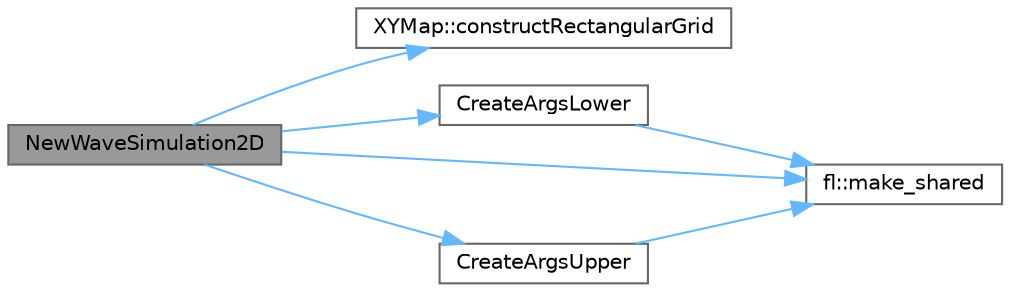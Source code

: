 digraph "NewWaveSimulation2D"
{
 // INTERACTIVE_SVG=YES
 // LATEX_PDF_SIZE
  bgcolor="transparent";
  edge [fontname=Helvetica,fontsize=10,labelfontname=Helvetica,labelfontsize=10];
  node [fontname=Helvetica,fontsize=10,shape=box,height=0.2,width=0.4];
  rankdir="LR";
  Node1 [id="Node000001",label="NewWaveSimulation2D",height=0.2,width=0.4,color="gray40", fillcolor="grey60", style="filled", fontcolor="black",tooltip=" "];
  Node1 -> Node2 [id="edge1_Node000001_Node000002",color="steelblue1",style="solid",tooltip=" "];
  Node2 [id="Node000002",label="XYMap::constructRectangularGrid",height=0.2,width=0.4,color="grey40", fillcolor="white", style="filled",URL="$d7/de6/class_x_y_map_a6faeccfa39121c788943e3dc1ae6507c.html#a6faeccfa39121c788943e3dc1ae6507c",tooltip=" "];
  Node1 -> Node3 [id="edge2_Node000001_Node000003",color="steelblue1",style="solid",tooltip=" "];
  Node3 [id="Node000003",label="CreateArgsLower",height=0.2,width=0.4,color="grey40", fillcolor="white", style="filled",URL="$de/d3f/examples_2_downscale_2src_2wave_8cpp_a9c851c66f2e46b214500ec6c3722b9a4.html#a9c851c66f2e46b214500ec6c3722b9a4",tooltip=" "];
  Node3 -> Node4 [id="edge3_Node000003_Node000004",color="steelblue1",style="solid",tooltip=" "];
  Node4 [id="Node000004",label="fl::make_shared",height=0.2,width=0.4,color="grey40", fillcolor="white", style="filled",URL="$d4/d36/namespacefl_a87ae8a24cc8b709a64f39370e71846af.html#a87ae8a24cc8b709a64f39370e71846af",tooltip=" "];
  Node1 -> Node5 [id="edge4_Node000001_Node000005",color="steelblue1",style="solid",tooltip=" "];
  Node5 [id="Node000005",label="CreateArgsUpper",height=0.2,width=0.4,color="grey40", fillcolor="white", style="filled",URL="$de/d3f/examples_2_downscale_2src_2wave_8cpp_afab48463dd09a75d6a518ac33378eda4.html#afab48463dd09a75d6a518ac33378eda4",tooltip=" "];
  Node5 -> Node4 [id="edge5_Node000005_Node000004",color="steelblue1",style="solid",tooltip=" "];
  Node1 -> Node4 [id="edge6_Node000001_Node000004",color="steelblue1",style="solid",tooltip=" "];
}
